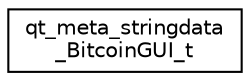 digraph "Graphical Class Hierarchy"
{
 // LATEX_PDF_SIZE
  edge [fontname="Helvetica",fontsize="10",labelfontname="Helvetica",labelfontsize="10"];
  node [fontname="Helvetica",fontsize="10",shape=record];
  rankdir="LR";
  Node0 [label="qt_meta_stringdata\l_BitcoinGUI_t",height=0.2,width=0.4,color="black", fillcolor="white", style="filled",URL="$structqt__meta__stringdata___bitcoin_g_u_i__t.html",tooltip=" "];
}
